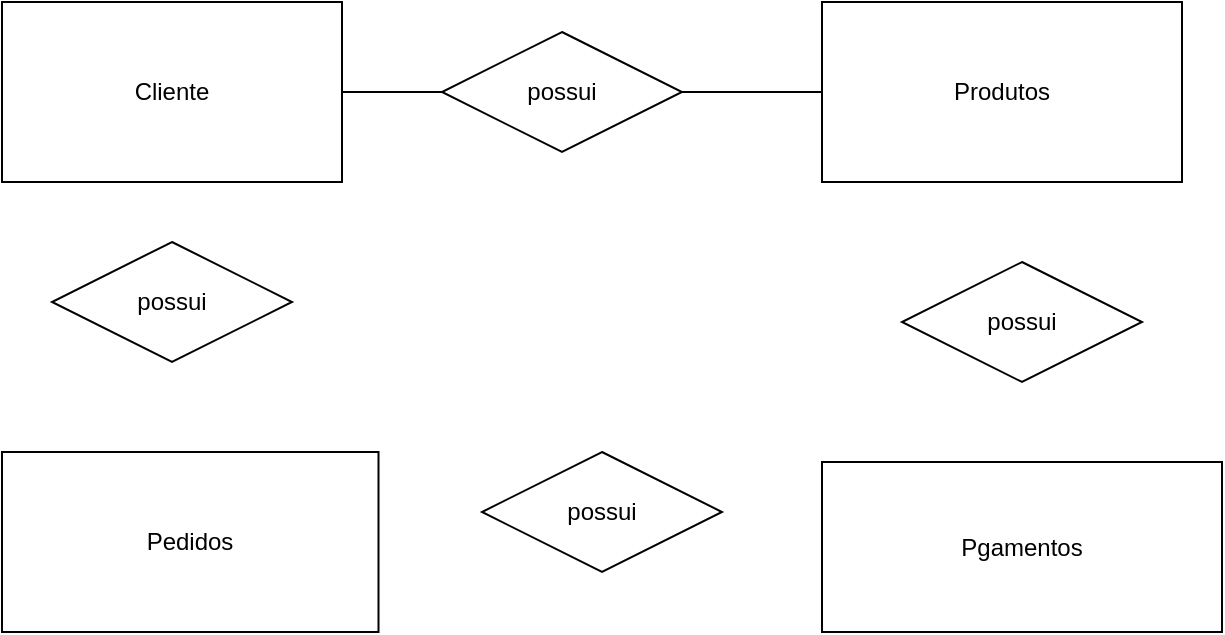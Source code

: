 <mxfile version="26.2.4" pages="4">
  <diagram name="Cliente" id="UmR8ACqYKc_qg0LcvVXs">
    <mxGraphModel dx="1044" dy="562" grid="1" gridSize="10" guides="1" tooltips="1" connect="1" arrows="1" fold="1" page="1" pageScale="1" pageWidth="827" pageHeight="1169" math="0" shadow="0">
      <root>
        <mxCell id="0" />
        <mxCell id="1" parent="0" />
        <mxCell id="s3XdrwTclrfu6EpU8hBe-18" style="edgeStyle=orthogonalEdgeStyle;rounded=0;orthogonalLoop=1;jettySize=auto;html=1;endArrow=none;startFill=0;" edge="1" parent="1" source="s3XdrwTclrfu6EpU8hBe-1">
          <mxGeometry relative="1" as="geometry">
            <mxPoint x="240" y="75" as="targetPoint" />
          </mxGeometry>
        </mxCell>
        <mxCell id="s3XdrwTclrfu6EpU8hBe-1" value="Cliente" style="whiteSpace=wrap;html=1;align=center;" vertex="1" parent="1">
          <mxGeometry x="20" y="30" width="170" height="90" as="geometry" />
        </mxCell>
        <mxCell id="s3XdrwTclrfu6EpU8hBe-2" value="Produtos" style="whiteSpace=wrap;html=1;align=center;" vertex="1" parent="1">
          <mxGeometry x="430" y="30" width="180" height="90" as="geometry" />
        </mxCell>
        <mxCell id="s3XdrwTclrfu6EpU8hBe-3" value="Pedidos" style="whiteSpace=wrap;html=1;align=center;" vertex="1" parent="1">
          <mxGeometry x="20.0" y="255" width="188.25" height="90" as="geometry" />
        </mxCell>
        <mxCell id="s3XdrwTclrfu6EpU8hBe-6" value="Pgamentos" style="whiteSpace=wrap;html=1;align=center;" vertex="1" parent="1">
          <mxGeometry x="430" y="260" width="200" height="85" as="geometry" />
        </mxCell>
        <mxCell id="s3XdrwTclrfu6EpU8hBe-19" style="edgeStyle=orthogonalEdgeStyle;rounded=0;orthogonalLoop=1;jettySize=auto;html=1;entryX=0;entryY=0.5;entryDx=0;entryDy=0;endArrow=none;startFill=0;" edge="1" parent="1" source="s3XdrwTclrfu6EpU8hBe-8" target="s3XdrwTclrfu6EpU8hBe-2">
          <mxGeometry relative="1" as="geometry" />
        </mxCell>
        <mxCell id="s3XdrwTclrfu6EpU8hBe-8" value="possui" style="shape=rhombus;perimeter=rhombusPerimeter;whiteSpace=wrap;html=1;align=center;" vertex="1" parent="1">
          <mxGeometry x="240" y="45" width="120" height="60" as="geometry" />
        </mxCell>
        <mxCell id="s3XdrwTclrfu6EpU8hBe-10" value="possui" style="shape=rhombus;perimeter=rhombusPerimeter;whiteSpace=wrap;html=1;align=center;" vertex="1" parent="1">
          <mxGeometry x="260" y="255" width="120" height="60" as="geometry" />
        </mxCell>
        <mxCell id="s3XdrwTclrfu6EpU8hBe-12" value="possui" style="shape=rhombus;perimeter=rhombusPerimeter;whiteSpace=wrap;html=1;align=center;" vertex="1" parent="1">
          <mxGeometry x="470" y="160" width="120" height="60" as="geometry" />
        </mxCell>
        <mxCell id="s3XdrwTclrfu6EpU8hBe-15" value="possui" style="shape=rhombus;perimeter=rhombusPerimeter;whiteSpace=wrap;html=1;align=center;" vertex="1" parent="1">
          <mxGeometry x="45" y="150" width="120" height="60" as="geometry" />
        </mxCell>
      </root>
    </mxGraphModel>
  </diagram>
  <diagram name="Produtos" id="iOF585ZFoPU1UQjNLxSq">
    <mxGraphModel dx="1044" dy="562" grid="1" gridSize="10" guides="1" tooltips="1" connect="1" arrows="1" fold="1" page="1" pageScale="1" pageWidth="827" pageHeight="1169" math="0" shadow="0">
      <root>
        <mxCell id="mM3quO2YNYjnplSvxt0W-0" />
        <mxCell id="mM3quO2YNYjnplSvxt0W-1" parent="mM3quO2YNYjnplSvxt0W-0" />
      </root>
    </mxGraphModel>
  </diagram>
  <diagram name="Pedidos" id="Wa_hnf1ZYuojsuBynrCD">
    <mxGraphModel dx="1044" dy="562" grid="1" gridSize="10" guides="1" tooltips="1" connect="1" arrows="1" fold="1" page="1" pageScale="1" pageWidth="827" pageHeight="1169" math="0" shadow="0">
      <root>
        <mxCell id="Oue1rIASBGWsBMqxoRsL-0" />
        <mxCell id="Oue1rIASBGWsBMqxoRsL-1" parent="Oue1rIASBGWsBMqxoRsL-0" />
      </root>
    </mxGraphModel>
  </diagram>
  <diagram name="Pagamentos" id="0YOQ5sCuYMp0gKeLzPXc">
    <mxGraphModel dx="1044" dy="562" grid="1" gridSize="10" guides="1" tooltips="1" connect="1" arrows="1" fold="1" page="1" pageScale="1" pageWidth="827" pageHeight="1169" math="0" shadow="0">
      <root>
        <mxCell id="t-0nRK9n-G9D_JlLMUD4-0" />
        <mxCell id="t-0nRK9n-G9D_JlLMUD4-1" parent="t-0nRK9n-G9D_JlLMUD4-0" />
      </root>
    </mxGraphModel>
  </diagram>
</mxfile>
